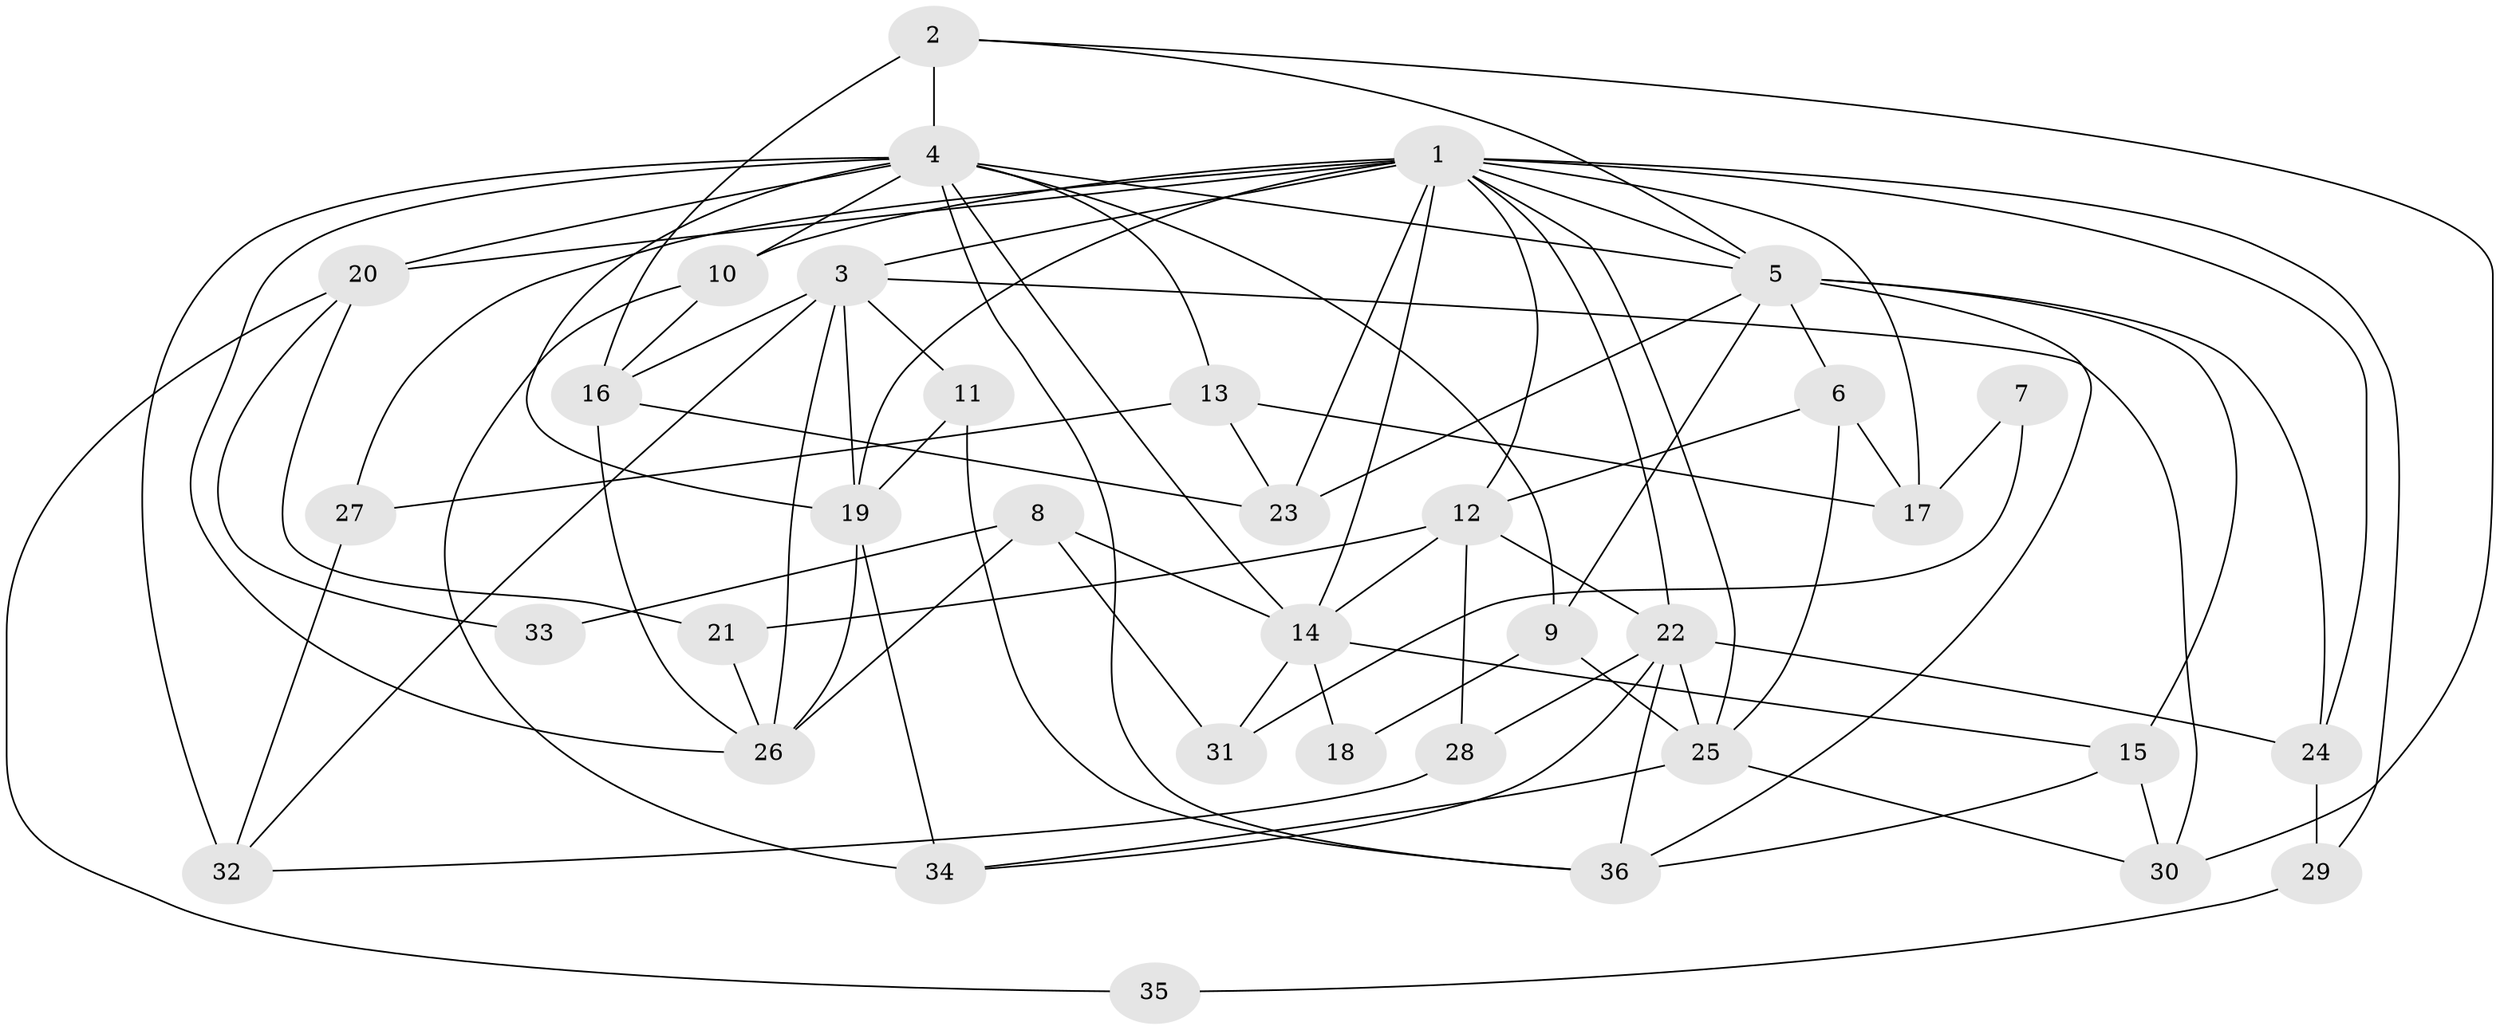 // original degree distribution, {9: 0.013888888888888888, 3: 0.3055555555555556, 5: 0.19444444444444445, 4: 0.2916666666666667, 6: 0.06944444444444445, 2: 0.09722222222222222, 8: 0.013888888888888888, 7: 0.013888888888888888}
// Generated by graph-tools (version 1.1) at 2025/36/03/09/25 02:36:16]
// undirected, 36 vertices, 86 edges
graph export_dot {
graph [start="1"]
  node [color=gray90,style=filled];
  1;
  2;
  3;
  4;
  5;
  6;
  7;
  8;
  9;
  10;
  11;
  12;
  13;
  14;
  15;
  16;
  17;
  18;
  19;
  20;
  21;
  22;
  23;
  24;
  25;
  26;
  27;
  28;
  29;
  30;
  31;
  32;
  33;
  34;
  35;
  36;
  1 -- 3 [weight=2.0];
  1 -- 5 [weight=1.0];
  1 -- 10 [weight=1.0];
  1 -- 12 [weight=1.0];
  1 -- 14 [weight=2.0];
  1 -- 17 [weight=1.0];
  1 -- 19 [weight=2.0];
  1 -- 20 [weight=2.0];
  1 -- 22 [weight=1.0];
  1 -- 23 [weight=1.0];
  1 -- 24 [weight=1.0];
  1 -- 25 [weight=1.0];
  1 -- 27 [weight=1.0];
  1 -- 29 [weight=1.0];
  2 -- 4 [weight=2.0];
  2 -- 5 [weight=2.0];
  2 -- 16 [weight=2.0];
  2 -- 30 [weight=1.0];
  3 -- 11 [weight=1.0];
  3 -- 16 [weight=1.0];
  3 -- 19 [weight=1.0];
  3 -- 26 [weight=1.0];
  3 -- 30 [weight=1.0];
  3 -- 32 [weight=1.0];
  4 -- 5 [weight=3.0];
  4 -- 9 [weight=1.0];
  4 -- 10 [weight=1.0];
  4 -- 13 [weight=1.0];
  4 -- 14 [weight=1.0];
  4 -- 19 [weight=3.0];
  4 -- 20 [weight=1.0];
  4 -- 26 [weight=1.0];
  4 -- 32 [weight=1.0];
  4 -- 36 [weight=1.0];
  5 -- 6 [weight=1.0];
  5 -- 9 [weight=1.0];
  5 -- 15 [weight=1.0];
  5 -- 23 [weight=1.0];
  5 -- 24 [weight=1.0];
  5 -- 36 [weight=1.0];
  6 -- 12 [weight=1.0];
  6 -- 17 [weight=1.0];
  6 -- 25 [weight=1.0];
  7 -- 17 [weight=1.0];
  7 -- 31 [weight=1.0];
  8 -- 14 [weight=1.0];
  8 -- 26 [weight=1.0];
  8 -- 31 [weight=1.0];
  8 -- 33 [weight=1.0];
  9 -- 18 [weight=1.0];
  9 -- 25 [weight=1.0];
  10 -- 16 [weight=1.0];
  10 -- 34 [weight=2.0];
  11 -- 19 [weight=2.0];
  11 -- 36 [weight=1.0];
  12 -- 14 [weight=1.0];
  12 -- 21 [weight=1.0];
  12 -- 22 [weight=2.0];
  12 -- 28 [weight=1.0];
  13 -- 17 [weight=1.0];
  13 -- 23 [weight=1.0];
  13 -- 27 [weight=1.0];
  14 -- 15 [weight=1.0];
  14 -- 18 [weight=1.0];
  14 -- 31 [weight=1.0];
  15 -- 30 [weight=1.0];
  15 -- 36 [weight=1.0];
  16 -- 23 [weight=1.0];
  16 -- 26 [weight=1.0];
  19 -- 26 [weight=1.0];
  19 -- 34 [weight=1.0];
  20 -- 21 [weight=1.0];
  20 -- 33 [weight=1.0];
  20 -- 35 [weight=1.0];
  21 -- 26 [weight=1.0];
  22 -- 24 [weight=1.0];
  22 -- 25 [weight=4.0];
  22 -- 28 [weight=1.0];
  22 -- 34 [weight=1.0];
  22 -- 36 [weight=1.0];
  24 -- 29 [weight=1.0];
  25 -- 30 [weight=1.0];
  25 -- 34 [weight=1.0];
  27 -- 32 [weight=1.0];
  28 -- 32 [weight=1.0];
  29 -- 35 [weight=1.0];
}
